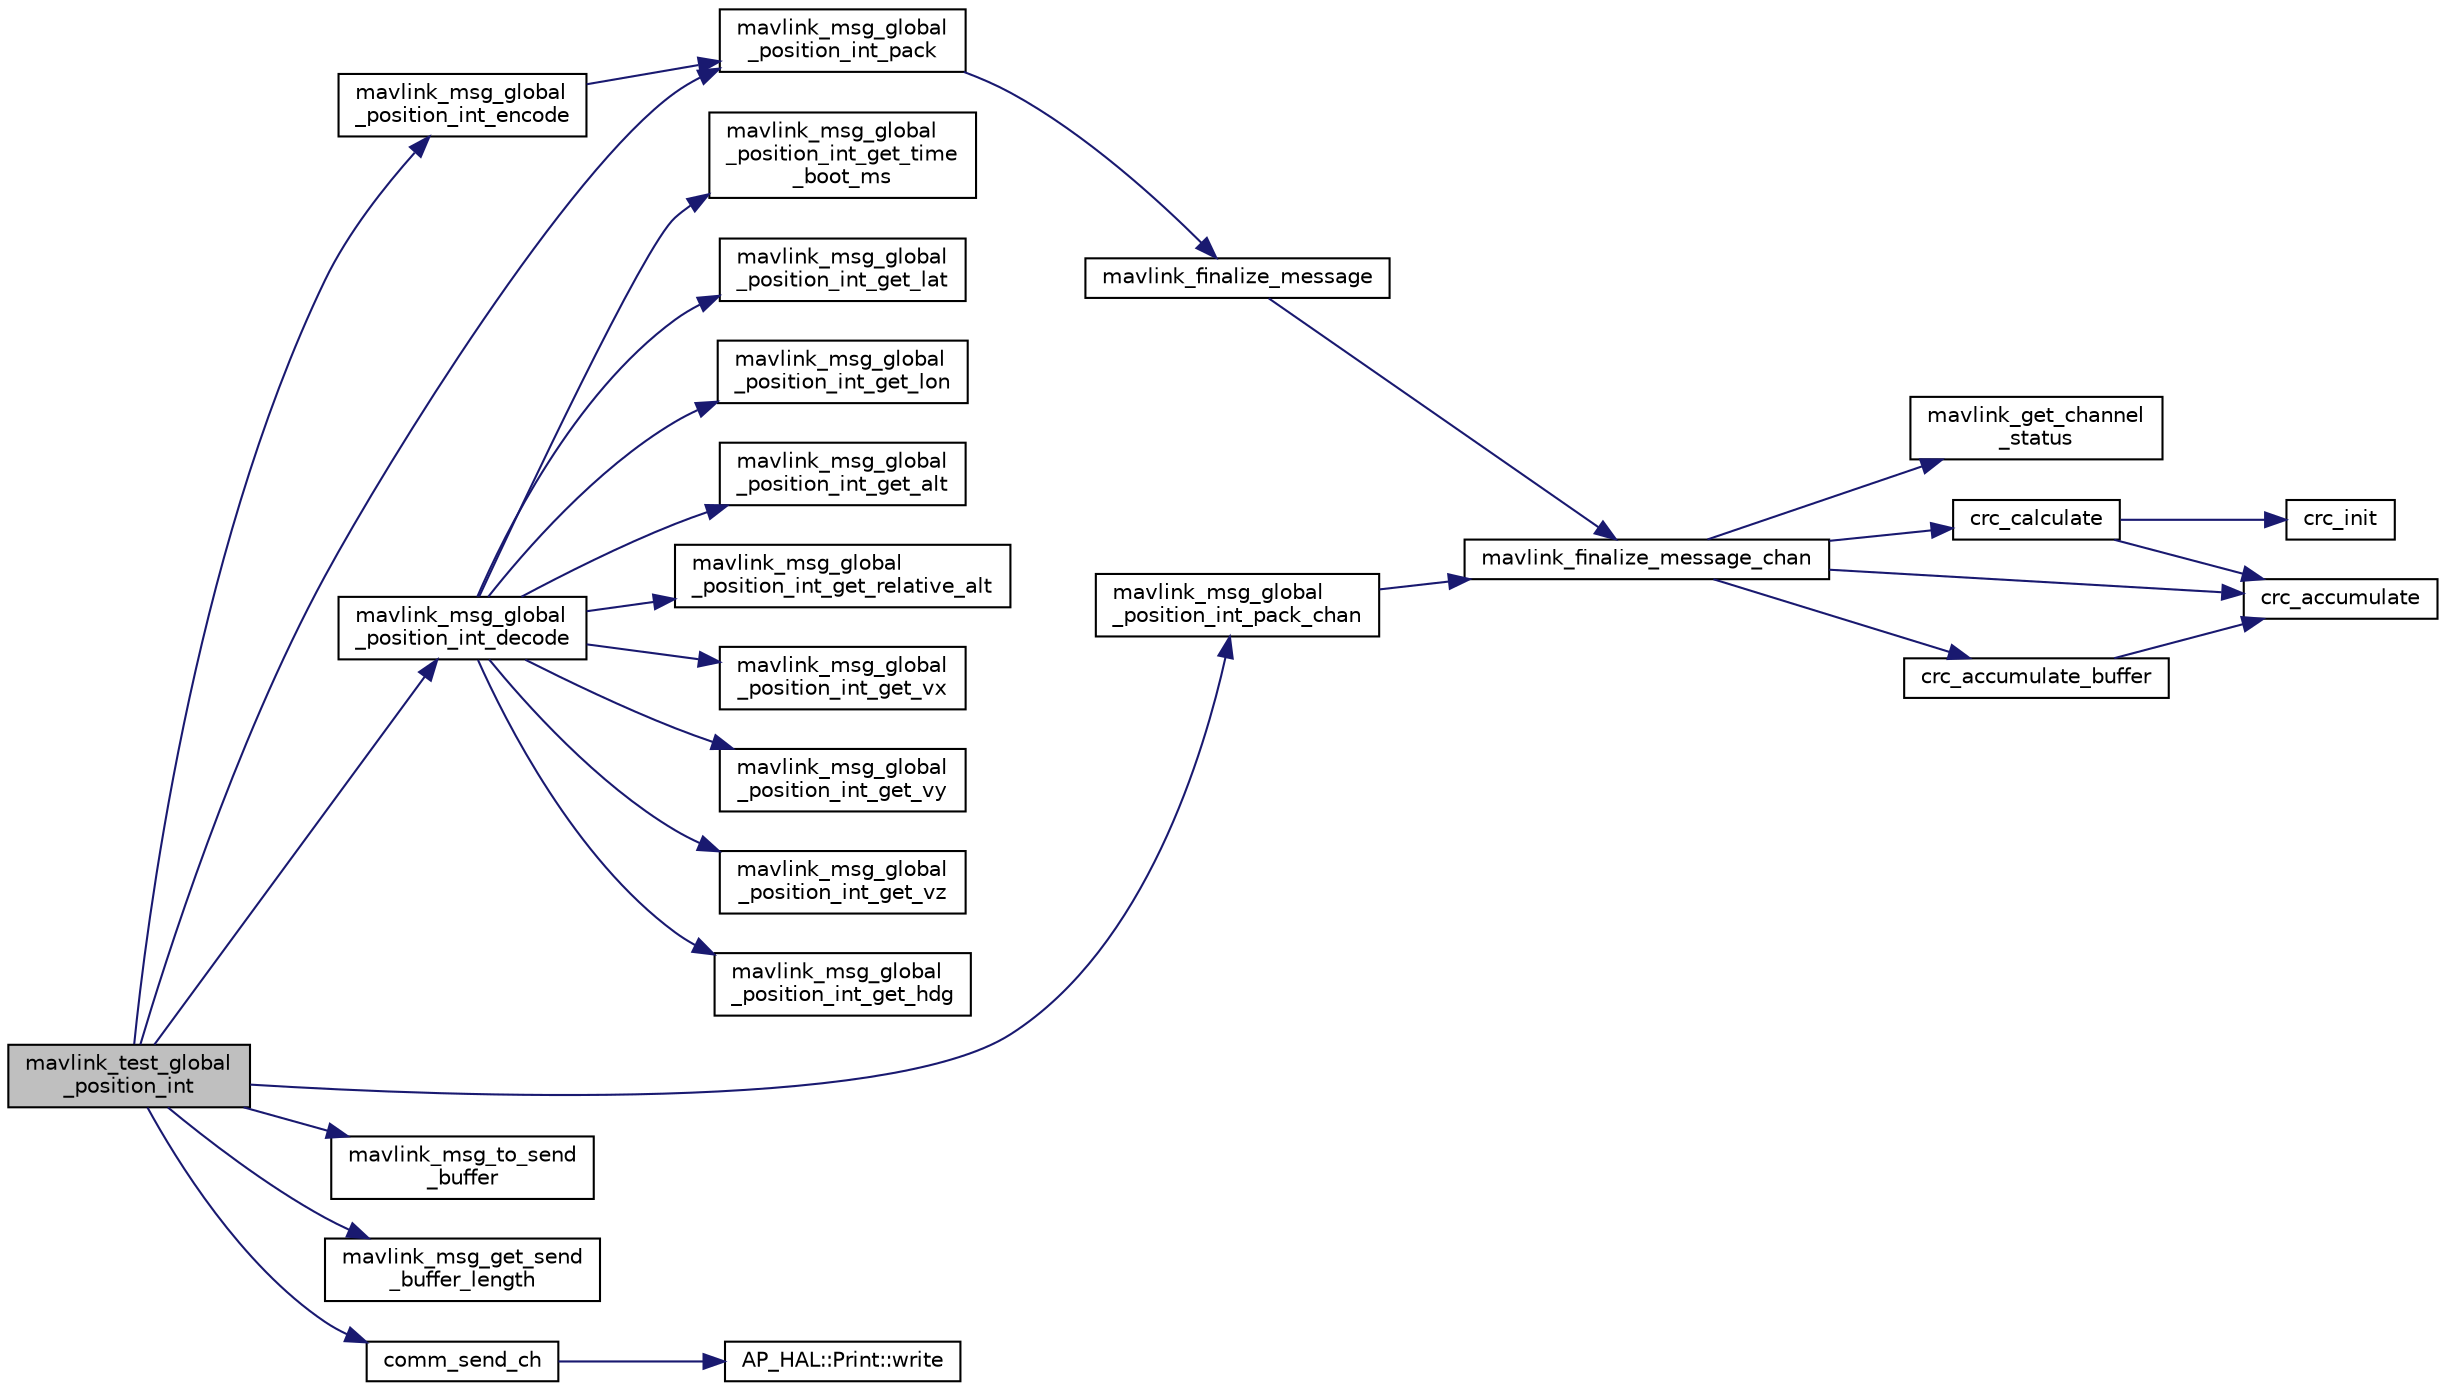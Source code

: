 digraph "mavlink_test_global_position_int"
{
 // INTERACTIVE_SVG=YES
  edge [fontname="Helvetica",fontsize="10",labelfontname="Helvetica",labelfontsize="10"];
  node [fontname="Helvetica",fontsize="10",shape=record];
  rankdir="LR";
  Node1 [label="mavlink_test_global\l_position_int",height=0.2,width=0.4,color="black", fillcolor="grey75", style="filled", fontcolor="black"];
  Node1 -> Node2 [color="midnightblue",fontsize="10",style="solid",fontname="Helvetica"];
  Node2 [label="mavlink_msg_global\l_position_int_encode",height=0.2,width=0.4,color="black", fillcolor="white", style="filled",URL="$mavlink__msg__global__position__int_8h.html#af2515d048446095e804a70d7f3356414",tooltip="Encode a global_position_int struct. "];
  Node2 -> Node3 [color="midnightblue",fontsize="10",style="solid",fontname="Helvetica"];
  Node3 [label="mavlink_msg_global\l_position_int_pack",height=0.2,width=0.4,color="black", fillcolor="white", style="filled",URL="$mavlink__msg__global__position__int_8h.html#a7e3e3489626e2985786c96583668b586",tooltip="Pack a global_position_int message. "];
  Node3 -> Node4 [color="midnightblue",fontsize="10",style="solid",fontname="Helvetica"];
  Node4 [label="mavlink_finalize_message",height=0.2,width=0.4,color="black", fillcolor="white", style="filled",URL="$mavlink__helpers_8h.html#af3bea083c5ec83f5b6570b2bd4a817d0",tooltip="Finalize a MAVLink message with MAVLINK_COMM_0 as default channel. "];
  Node4 -> Node5 [color="midnightblue",fontsize="10",style="solid",fontname="Helvetica"];
  Node5 [label="mavlink_finalize_message_chan",height=0.2,width=0.4,color="black", fillcolor="white", style="filled",URL="$mavlink__helpers_8h.html#aa66131138fc02101dcc73b4b556ab422",tooltip="Finalize a MAVLink message with channel assignment. "];
  Node5 -> Node6 [color="midnightblue",fontsize="10",style="solid",fontname="Helvetica"];
  Node6 [label="mavlink_get_channel\l_status",height=0.2,width=0.4,color="black", fillcolor="white", style="filled",URL="$mavlink__helpers_8h.html#ac006d308067f48514ca5c0cf0b046c28"];
  Node5 -> Node7 [color="midnightblue",fontsize="10",style="solid",fontname="Helvetica"];
  Node7 [label="crc_calculate",height=0.2,width=0.4,color="black", fillcolor="white", style="filled",URL="$checksum_8h.html#ab4264eb7b9e22aabb5cc3191bce35f4c",tooltip="Calculates the X.25 checksum on a byte buffer. "];
  Node7 -> Node8 [color="midnightblue",fontsize="10",style="solid",fontname="Helvetica"];
  Node8 [label="crc_init",height=0.2,width=0.4,color="black", fillcolor="white", style="filled",URL="$checksum_8h.html#aee738f6e20d31b027afdd966c79befae",tooltip="Initiliaze the buffer for the X.25 CRC. "];
  Node7 -> Node9 [color="midnightblue",fontsize="10",style="solid",fontname="Helvetica"];
  Node9 [label="crc_accumulate",height=0.2,width=0.4,color="black", fillcolor="white", style="filled",URL="$checksum_8h.html#ade2bbc31cd3b5b6d839556f56de61957",tooltip="Accumulate the X.25 CRC by adding one char at a time. "];
  Node5 -> Node10 [color="midnightblue",fontsize="10",style="solid",fontname="Helvetica"];
  Node10 [label="crc_accumulate_buffer",height=0.2,width=0.4,color="black", fillcolor="white", style="filled",URL="$checksum_8h.html#abcbaa800e8fcbcdf9bb48168657fbefd",tooltip="Accumulate the X.25 CRC by adding an array of bytes. "];
  Node10 -> Node9 [color="midnightblue",fontsize="10",style="solid",fontname="Helvetica"];
  Node5 -> Node9 [color="midnightblue",fontsize="10",style="solid",fontname="Helvetica"];
  Node1 -> Node11 [color="midnightblue",fontsize="10",style="solid",fontname="Helvetica"];
  Node11 [label="mavlink_msg_global\l_position_int_decode",height=0.2,width=0.4,color="black", fillcolor="white", style="filled",URL="$mavlink__msg__global__position__int_8h.html#ab47d6fcdb168a1db37901814433f0264",tooltip="Decode a global_position_int message into a struct. "];
  Node11 -> Node12 [color="midnightblue",fontsize="10",style="solid",fontname="Helvetica"];
  Node12 [label="mavlink_msg_global\l_position_int_get_time\l_boot_ms",height=0.2,width=0.4,color="black", fillcolor="white", style="filled",URL="$mavlink__msg__global__position__int_8h.html#af810b5299251871bd3a978c174c3cb03",tooltip="Send a global_position_int message. "];
  Node11 -> Node13 [color="midnightblue",fontsize="10",style="solid",fontname="Helvetica"];
  Node13 [label="mavlink_msg_global\l_position_int_get_lat",height=0.2,width=0.4,color="black", fillcolor="white", style="filled",URL="$mavlink__msg__global__position__int_8h.html#a678306cd8783393c319eb36e3b6aac9d",tooltip="Get field lat from global_position_int message. "];
  Node11 -> Node14 [color="midnightblue",fontsize="10",style="solid",fontname="Helvetica"];
  Node14 [label="mavlink_msg_global\l_position_int_get_lon",height=0.2,width=0.4,color="black", fillcolor="white", style="filled",URL="$mavlink__msg__global__position__int_8h.html#a24c0bdcadc7650de300716305ef45605",tooltip="Get field lon from global_position_int message. "];
  Node11 -> Node15 [color="midnightblue",fontsize="10",style="solid",fontname="Helvetica"];
  Node15 [label="mavlink_msg_global\l_position_int_get_alt",height=0.2,width=0.4,color="black", fillcolor="white", style="filled",URL="$mavlink__msg__global__position__int_8h.html#a78a1ab97bee3c70ae8151d1bc15827f5",tooltip="Get field alt from global_position_int message. "];
  Node11 -> Node16 [color="midnightblue",fontsize="10",style="solid",fontname="Helvetica"];
  Node16 [label="mavlink_msg_global\l_position_int_get_relative_alt",height=0.2,width=0.4,color="black", fillcolor="white", style="filled",URL="$mavlink__msg__global__position__int_8h.html#a1fe63f3e036a311b8223296f6891b3be",tooltip="Get field relative_alt from global_position_int message. "];
  Node11 -> Node17 [color="midnightblue",fontsize="10",style="solid",fontname="Helvetica"];
  Node17 [label="mavlink_msg_global\l_position_int_get_vx",height=0.2,width=0.4,color="black", fillcolor="white", style="filled",URL="$mavlink__msg__global__position__int_8h.html#a745812359380e03966844fda90c63e2b",tooltip="Get field vx from global_position_int message. "];
  Node11 -> Node18 [color="midnightblue",fontsize="10",style="solid",fontname="Helvetica"];
  Node18 [label="mavlink_msg_global\l_position_int_get_vy",height=0.2,width=0.4,color="black", fillcolor="white", style="filled",URL="$mavlink__msg__global__position__int_8h.html#a76aec5e0d87a984d1cd999b626a21e6f",tooltip="Get field vy from global_position_int message. "];
  Node11 -> Node19 [color="midnightblue",fontsize="10",style="solid",fontname="Helvetica"];
  Node19 [label="mavlink_msg_global\l_position_int_get_vz",height=0.2,width=0.4,color="black", fillcolor="white", style="filled",URL="$mavlink__msg__global__position__int_8h.html#a568d0824d6a6b51eb43d2bef78c6509c",tooltip="Get field vz from global_position_int message. "];
  Node11 -> Node20 [color="midnightblue",fontsize="10",style="solid",fontname="Helvetica"];
  Node20 [label="mavlink_msg_global\l_position_int_get_hdg",height=0.2,width=0.4,color="black", fillcolor="white", style="filled",URL="$mavlink__msg__global__position__int_8h.html#a44bd2ea79b69f2243c4badeee60865ba",tooltip="Get field hdg from global_position_int message. "];
  Node1 -> Node3 [color="midnightblue",fontsize="10",style="solid",fontname="Helvetica"];
  Node1 -> Node21 [color="midnightblue",fontsize="10",style="solid",fontname="Helvetica"];
  Node21 [label="mavlink_msg_global\l_position_int_pack_chan",height=0.2,width=0.4,color="black", fillcolor="white", style="filled",URL="$mavlink__msg__global__position__int_8h.html#a1d92dff77f403fbcabc3a2ec4fd0a97e",tooltip="Pack a global_position_int message on a channel. "];
  Node21 -> Node5 [color="midnightblue",fontsize="10",style="solid",fontname="Helvetica"];
  Node1 -> Node22 [color="midnightblue",fontsize="10",style="solid",fontname="Helvetica"];
  Node22 [label="mavlink_msg_to_send\l_buffer",height=0.2,width=0.4,color="black", fillcolor="white", style="filled",URL="$mavlink__helpers_8h.html#afea0a9befa84822fd62c2899ea0d849e",tooltip="Pack a message to send it over a serial byte stream. "];
  Node1 -> Node23 [color="midnightblue",fontsize="10",style="solid",fontname="Helvetica"];
  Node23 [label="mavlink_msg_get_send\l_buffer_length",height=0.2,width=0.4,color="black", fillcolor="white", style="filled",URL="$protocol_8h.html#aa86c08f27aabb7a2e12a67f189f590c8",tooltip="Get the required buffer size for this message. "];
  Node1 -> Node24 [color="midnightblue",fontsize="10",style="solid",fontname="Helvetica"];
  Node24 [label="comm_send_ch",height=0.2,width=0.4,color="black", fillcolor="white", style="filled",URL="$GCS__MAVLink_8h.html#ab753873a1ee10adedd0ce246311468f8"];
  Node24 -> Node25 [color="midnightblue",fontsize="10",style="solid",fontname="Helvetica"];
  Node25 [label="AP_HAL::Print::write",height=0.2,width=0.4,color="black", fillcolor="white", style="filled",URL="$classAP__HAL_1_1Print.html#acc65391952a43334f8f5c9bef341f501"];
}
